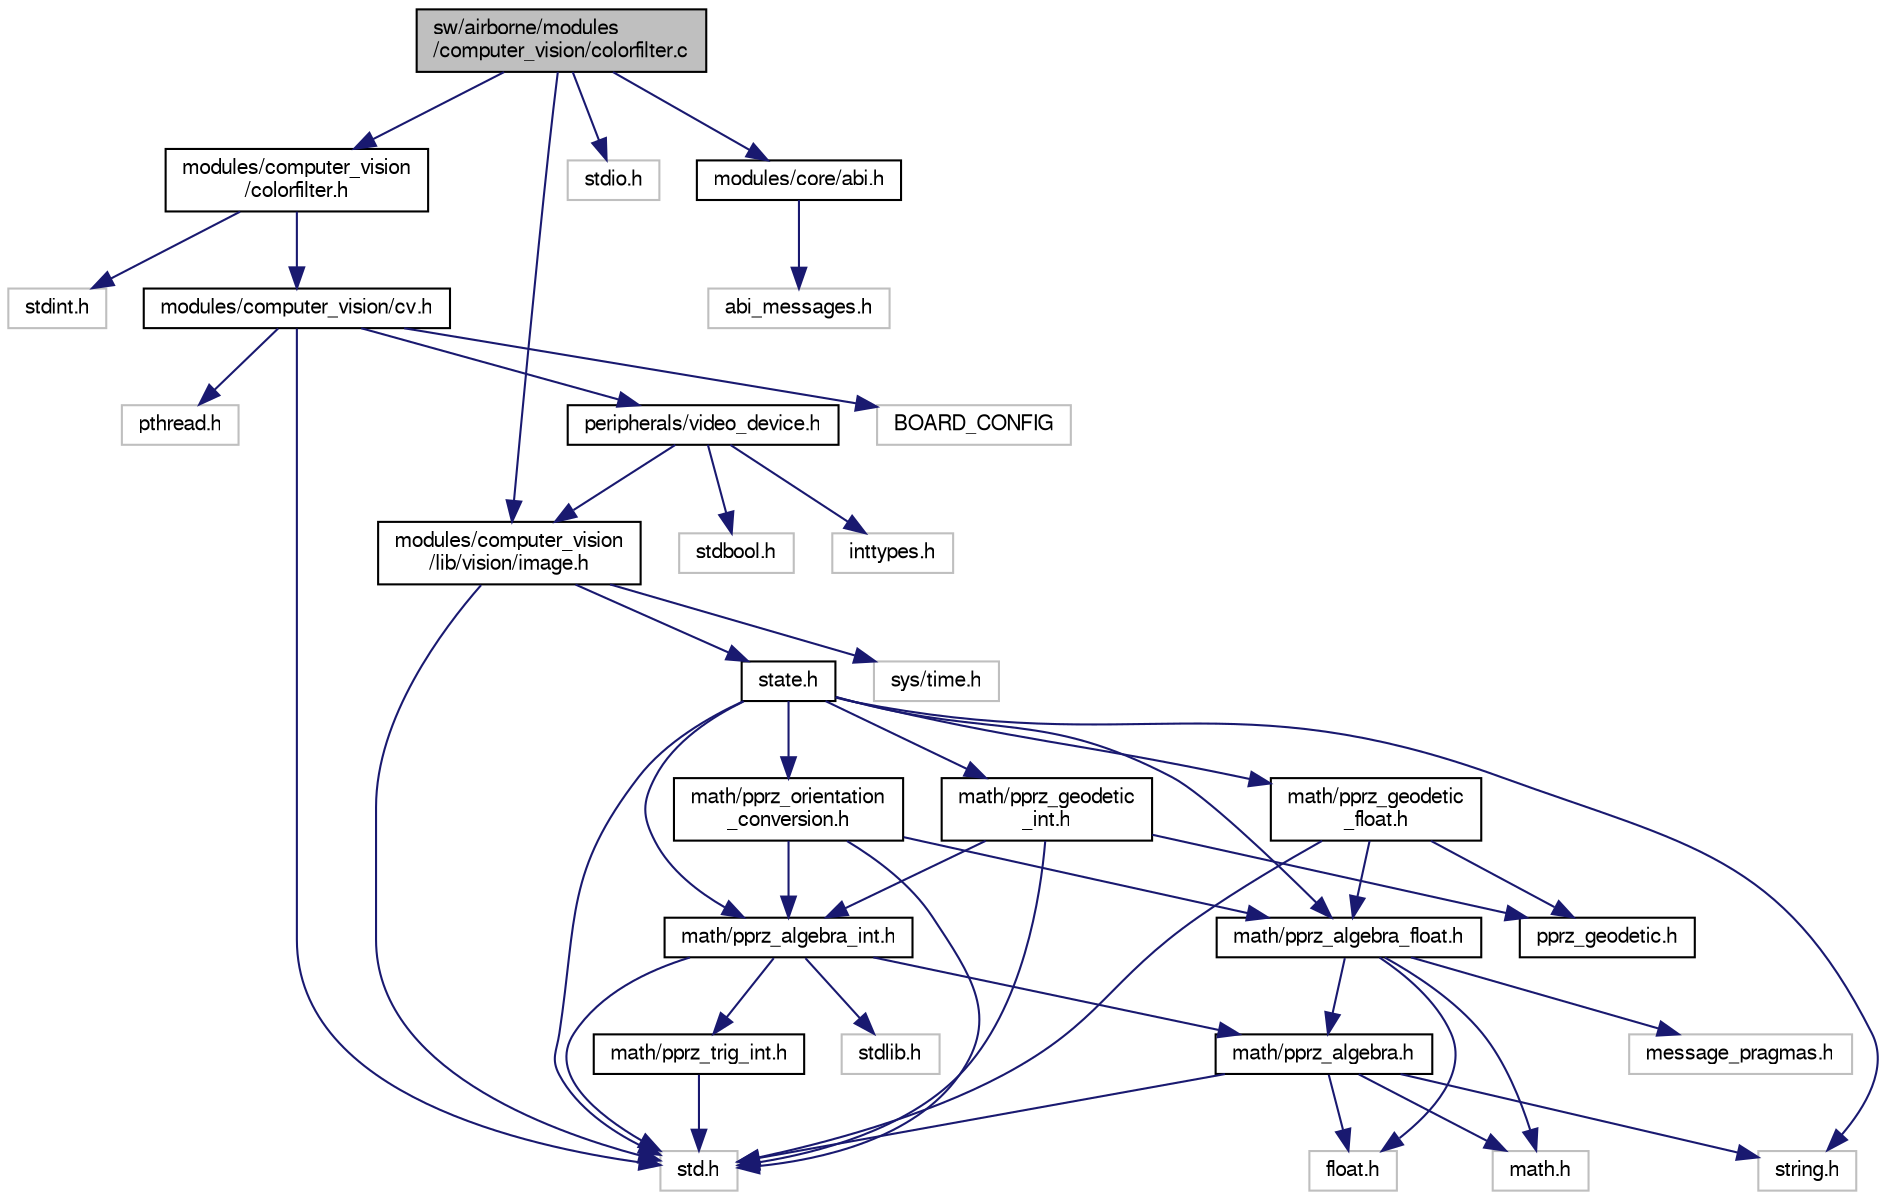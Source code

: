 digraph "sw/airborne/modules/computer_vision/colorfilter.c"
{
  edge [fontname="FreeSans",fontsize="10",labelfontname="FreeSans",labelfontsize="10"];
  node [fontname="FreeSans",fontsize="10",shape=record];
  Node1 [label="sw/airborne/modules\l/computer_vision/colorfilter.c",height=0.2,width=0.4,color="black", fillcolor="grey75", style="filled", fontcolor="black"];
  Node1 -> Node2 [color="midnightblue",fontsize="10",style="solid",fontname="FreeSans"];
  Node2 [label="modules/computer_vision\l/colorfilter.h",height=0.2,width=0.4,color="black", fillcolor="white", style="filled",URL="$colorfilter_8h.html"];
  Node2 -> Node3 [color="midnightblue",fontsize="10",style="solid",fontname="FreeSans"];
  Node3 [label="stdint.h",height=0.2,width=0.4,color="grey75", fillcolor="white", style="filled"];
  Node2 -> Node4 [color="midnightblue",fontsize="10",style="solid",fontname="FreeSans"];
  Node4 [label="modules/computer_vision/cv.h",height=0.2,width=0.4,color="black", fillcolor="white", style="filled",URL="$cv_8h.html",tooltip="Computer vision framework for onboard processing. "];
  Node4 -> Node5 [color="midnightblue",fontsize="10",style="solid",fontname="FreeSans"];
  Node5 [label="pthread.h",height=0.2,width=0.4,color="grey75", fillcolor="white", style="filled"];
  Node4 -> Node6 [color="midnightblue",fontsize="10",style="solid",fontname="FreeSans"];
  Node6 [label="std.h",height=0.2,width=0.4,color="grey75", fillcolor="white", style="filled"];
  Node4 -> Node7 [color="midnightblue",fontsize="10",style="solid",fontname="FreeSans"];
  Node7 [label="peripherals/video_device.h",height=0.2,width=0.4,color="black", fillcolor="white", style="filled",URL="$video__device_8h.html"];
  Node7 -> Node8 [color="midnightblue",fontsize="10",style="solid",fontname="FreeSans"];
  Node8 [label="stdbool.h",height=0.2,width=0.4,color="grey75", fillcolor="white", style="filled"];
  Node7 -> Node9 [color="midnightblue",fontsize="10",style="solid",fontname="FreeSans"];
  Node9 [label="inttypes.h",height=0.2,width=0.4,color="grey75", fillcolor="white", style="filled"];
  Node7 -> Node10 [color="midnightblue",fontsize="10",style="solid",fontname="FreeSans"];
  Node10 [label="modules/computer_vision\l/lib/vision/image.h",height=0.2,width=0.4,color="black", fillcolor="white", style="filled",URL="$image_8h.html",tooltip="Image helper functions like resizing, color filter, converters... "];
  Node10 -> Node6 [color="midnightblue",fontsize="10",style="solid",fontname="FreeSans"];
  Node10 -> Node11 [color="midnightblue",fontsize="10",style="solid",fontname="FreeSans"];
  Node11 [label="sys/time.h",height=0.2,width=0.4,color="grey75", fillcolor="white", style="filled"];
  Node10 -> Node12 [color="midnightblue",fontsize="10",style="solid",fontname="FreeSans"];
  Node12 [label="state.h",height=0.2,width=0.4,color="black", fillcolor="white", style="filled",URL="$state_8h.html",tooltip="API to get/set the generic vehicle states. "];
  Node12 -> Node13 [color="midnightblue",fontsize="10",style="solid",fontname="FreeSans"];
  Node13 [label="math/pprz_algebra_int.h",height=0.2,width=0.4,color="black", fillcolor="white", style="filled",URL="$pprz__algebra__int_8h.html",tooltip="Paparazzi fixed point algebra. "];
  Node13 -> Node6 [color="midnightblue",fontsize="10",style="solid",fontname="FreeSans"];
  Node13 -> Node14 [color="midnightblue",fontsize="10",style="solid",fontname="FreeSans"];
  Node14 [label="math/pprz_algebra.h",height=0.2,width=0.4,color="black", fillcolor="white", style="filled",URL="$pprz__algebra_8h.html",tooltip="Paparazzi generic algebra macros. "];
  Node14 -> Node15 [color="midnightblue",fontsize="10",style="solid",fontname="FreeSans"];
  Node15 [label="float.h",height=0.2,width=0.4,color="grey75", fillcolor="white", style="filled"];
  Node14 -> Node16 [color="midnightblue",fontsize="10",style="solid",fontname="FreeSans"];
  Node16 [label="string.h",height=0.2,width=0.4,color="grey75", fillcolor="white", style="filled"];
  Node14 -> Node6 [color="midnightblue",fontsize="10",style="solid",fontname="FreeSans"];
  Node14 -> Node17 [color="midnightblue",fontsize="10",style="solid",fontname="FreeSans"];
  Node17 [label="math.h",height=0.2,width=0.4,color="grey75", fillcolor="white", style="filled"];
  Node13 -> Node18 [color="midnightblue",fontsize="10",style="solid",fontname="FreeSans"];
  Node18 [label="math/pprz_trig_int.h",height=0.2,width=0.4,color="black", fillcolor="white", style="filled",URL="$pprz__trig__int_8h.html",tooltip="Paparazzi fixed point trig functions. "];
  Node18 -> Node6 [color="midnightblue",fontsize="10",style="solid",fontname="FreeSans"];
  Node13 -> Node19 [color="midnightblue",fontsize="10",style="solid",fontname="FreeSans"];
  Node19 [label="stdlib.h",height=0.2,width=0.4,color="grey75", fillcolor="white", style="filled"];
  Node12 -> Node20 [color="midnightblue",fontsize="10",style="solid",fontname="FreeSans"];
  Node20 [label="math/pprz_algebra_float.h",height=0.2,width=0.4,color="black", fillcolor="white", style="filled",URL="$pprz__algebra__float_8h.html",tooltip="Paparazzi floating point algebra. "];
  Node20 -> Node14 [color="midnightblue",fontsize="10",style="solid",fontname="FreeSans"];
  Node20 -> Node21 [color="midnightblue",fontsize="10",style="solid",fontname="FreeSans"];
  Node21 [label="message_pragmas.h",height=0.2,width=0.4,color="grey75", fillcolor="white", style="filled"];
  Node20 -> Node17 [color="midnightblue",fontsize="10",style="solid",fontname="FreeSans"];
  Node20 -> Node15 [color="midnightblue",fontsize="10",style="solid",fontname="FreeSans"];
  Node12 -> Node22 [color="midnightblue",fontsize="10",style="solid",fontname="FreeSans"];
  Node22 [label="math/pprz_geodetic\l_int.h",height=0.2,width=0.4,color="black", fillcolor="white", style="filled",URL="$pprz__geodetic__int_8h.html",tooltip="Paparazzi fixed point math for geodetic calculations. "];
  Node22 -> Node23 [color="midnightblue",fontsize="10",style="solid",fontname="FreeSans"];
  Node23 [label="pprz_geodetic.h",height=0.2,width=0.4,color="black", fillcolor="white", style="filled",URL="$pprz__geodetic_8h.html",tooltip="Paparazzi generic macros for geodetic calculations. "];
  Node22 -> Node6 [color="midnightblue",fontsize="10",style="solid",fontname="FreeSans"];
  Node22 -> Node13 [color="midnightblue",fontsize="10",style="solid",fontname="FreeSans"];
  Node12 -> Node24 [color="midnightblue",fontsize="10",style="solid",fontname="FreeSans"];
  Node24 [label="math/pprz_geodetic\l_float.h",height=0.2,width=0.4,color="black", fillcolor="white", style="filled",URL="$pprz__geodetic__float_8h.html",tooltip="Paparazzi floating point math for geodetic calculations. "];
  Node24 -> Node23 [color="midnightblue",fontsize="10",style="solid",fontname="FreeSans"];
  Node24 -> Node20 [color="midnightblue",fontsize="10",style="solid",fontname="FreeSans"];
  Node24 -> Node6 [color="midnightblue",fontsize="10",style="solid",fontname="FreeSans"];
  Node12 -> Node25 [color="midnightblue",fontsize="10",style="solid",fontname="FreeSans"];
  Node25 [label="math/pprz_orientation\l_conversion.h",height=0.2,width=0.4,color="black", fillcolor="white", style="filled",URL="$pprz__orientation__conversion_8h.html",tooltip="Generic orientation representation and conversions. "];
  Node25 -> Node13 [color="midnightblue",fontsize="10",style="solid",fontname="FreeSans"];
  Node25 -> Node20 [color="midnightblue",fontsize="10",style="solid",fontname="FreeSans"];
  Node25 -> Node6 [color="midnightblue",fontsize="10",style="solid",fontname="FreeSans"];
  Node12 -> Node6 [color="midnightblue",fontsize="10",style="solid",fontname="FreeSans"];
  Node12 -> Node16 [color="midnightblue",fontsize="10",style="solid",fontname="FreeSans"];
  Node4 -> Node26 [color="midnightblue",fontsize="10",style="solid",fontname="FreeSans"];
  Node26 [label="BOARD_CONFIG",height=0.2,width=0.4,color="grey75", fillcolor="white", style="filled"];
  Node1 -> Node27 [color="midnightblue",fontsize="10",style="solid",fontname="FreeSans"];
  Node27 [label="stdio.h",height=0.2,width=0.4,color="grey75", fillcolor="white", style="filled"];
  Node1 -> Node10 [color="midnightblue",fontsize="10",style="solid",fontname="FreeSans"];
  Node1 -> Node28 [color="midnightblue",fontsize="10",style="solid",fontname="FreeSans"];
  Node28 [label="modules/core/abi.h",height=0.2,width=0.4,color="black", fillcolor="white", style="filled",URL="$abi_8h.html",tooltip="Main include for ABI (AirBorneInterface). "];
  Node28 -> Node29 [color="midnightblue",fontsize="10",style="solid",fontname="FreeSans"];
  Node29 [label="abi_messages.h",height=0.2,width=0.4,color="grey75", fillcolor="white", style="filled"];
}
